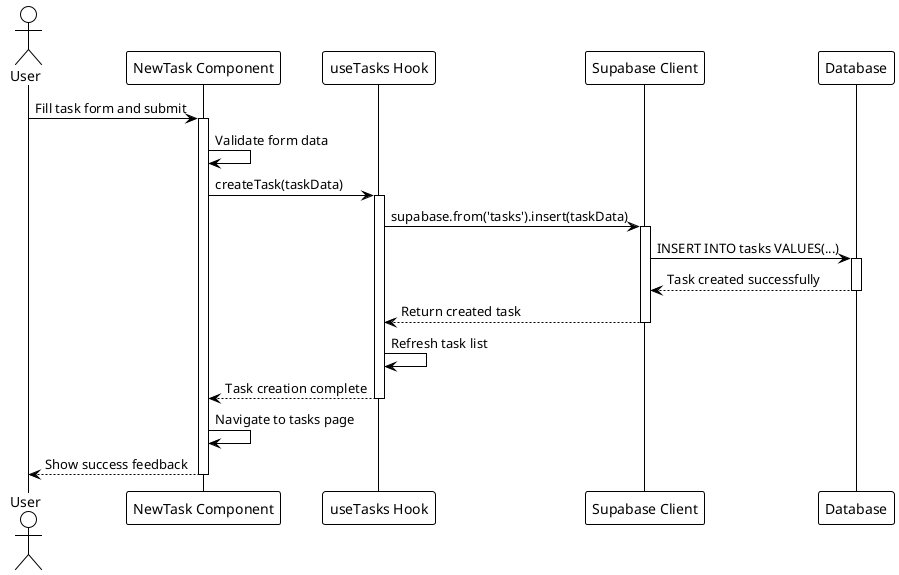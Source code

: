 @startuml
!theme plain
skinparam backgroundColor white

actor User as U
participant "NewTask Component" as NT
participant "useTasks Hook" as UT
participant "Supabase Client" as SC
participant "Database" as DB

U -> NT: Fill task form and submit
activate NT

NT -> NT: Validate form data
NT -> UT: createTask(taskData)
activate UT

UT -> SC: supabase.from('tasks').insert(taskData)
activate SC

SC -> DB: INSERT INTO tasks VALUES(...)
activate DB

DB --> SC: Task created successfully
deactivate DB

SC --> UT: Return created task
deactivate SC

UT -> UT: Refresh task list
UT --> NT: Task creation complete
deactivate UT

NT -> NT: Navigate to tasks page
NT --> U: Show success feedback
deactivate NT

@enduml